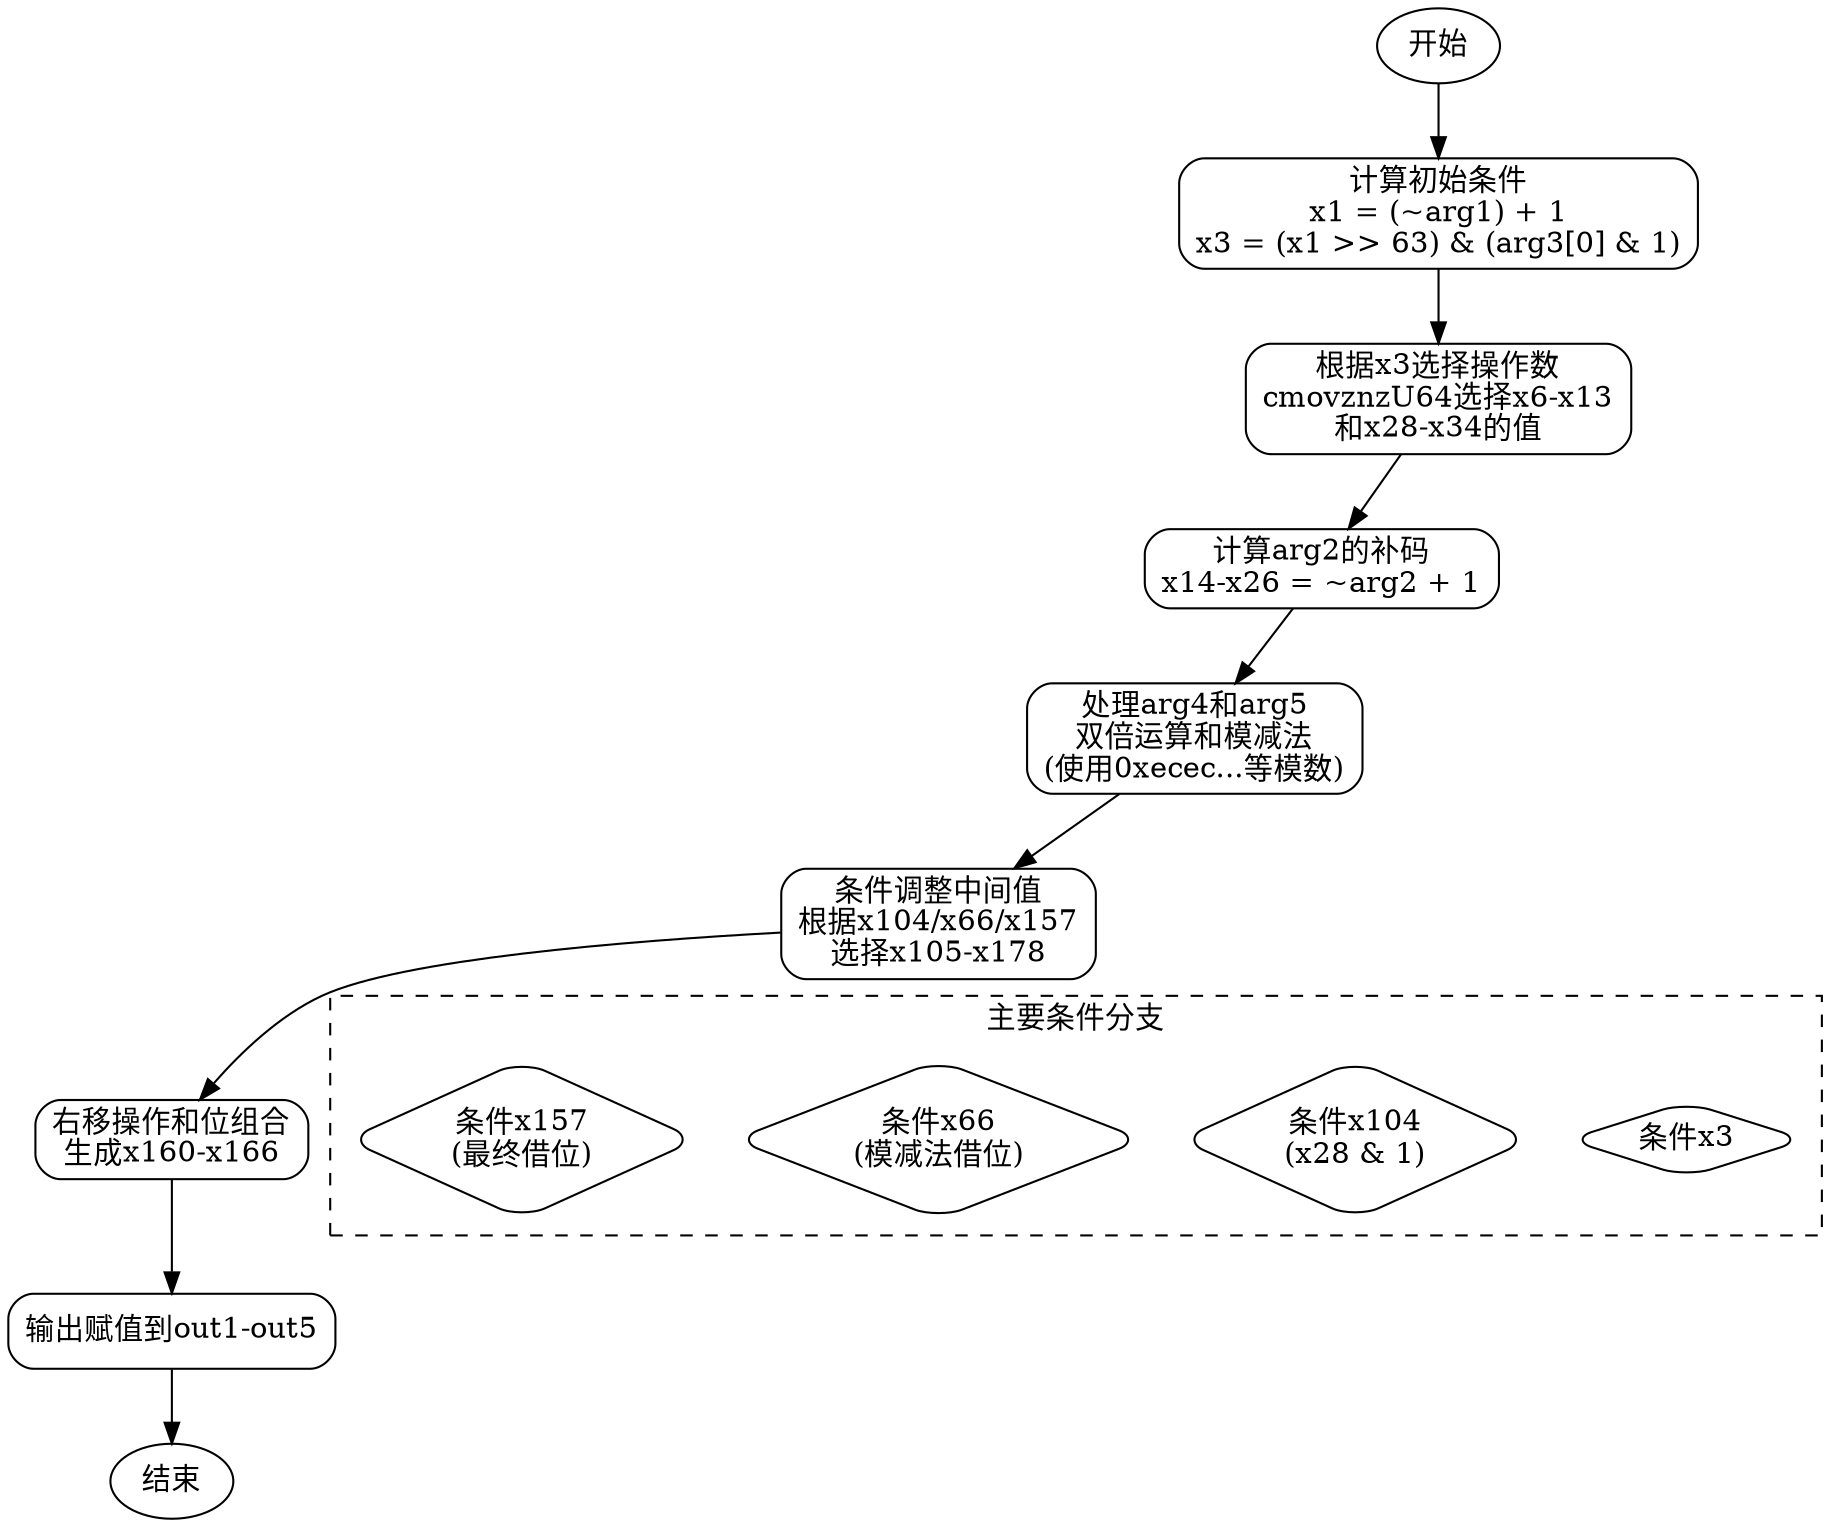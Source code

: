 
digraph divstep_flowchart {
    rankdir=TB;
    node [shape=rectangle, style=rounded];

    start [label="开始", shape=ellipse];
    end [label="结束", shape=ellipse];

    compute_initial [label="计算初始条件\nx1 = (~arg1) + 1\nx3 = (x1 >> 63) & (arg3[0] & 1)"];
    select_operands [label="根据x3选择操作数\ncmovznzU64选择x6-x13\n和x28-x34的值"];
    compute_complements [label="计算arg2的补码\nx14-x26 = ~arg2 + 1"];
    process_arg4_arg5 [label="处理arg4和arg5\n双倍运算和模减法\n(使用0xecec...等模数)"];
    adjust_values [label="条件调整中间值\n根据x104/x66/x157\n选择x105-x178"];
    final_shift [label="右移操作和位组合\n生成x160-x166"];
    output_assignment [label="输出赋值到out1-out5"];

    start -> compute_initial;
    compute_initial -> select_operands;
    select_operands -> compute_complements;
    compute_complements -> process_arg4_arg5;
    process_arg4_arg5 -> adjust_values;
    adjust_values -> final_shift;
    final_shift -> output_assignment;
    output_assignment -> end;

    // 关键条件分支示意
    subgraph cluster_conditions {
        label="主要条件分支";
        style=dashed;
        
        condition_x3 [label="条件x3", shape=diamond];
        condition_x104 [label="条件x104\n(x28 & 1)", shape=diamond];
        condition_x66 [label="条件x66\n(模减法借位)", shape=diamond];
        condition_x157 [label="条件x157\n(最终借位)", shape=diamond];
    }

    select_operands -> condition_x3 [style=invis];
    adjust_values -> condition_x104 [style=invis];
    adjust_values -> condition_x66 [style=invis];
    adjust_values -> condition_x157 [style=invis];
}
